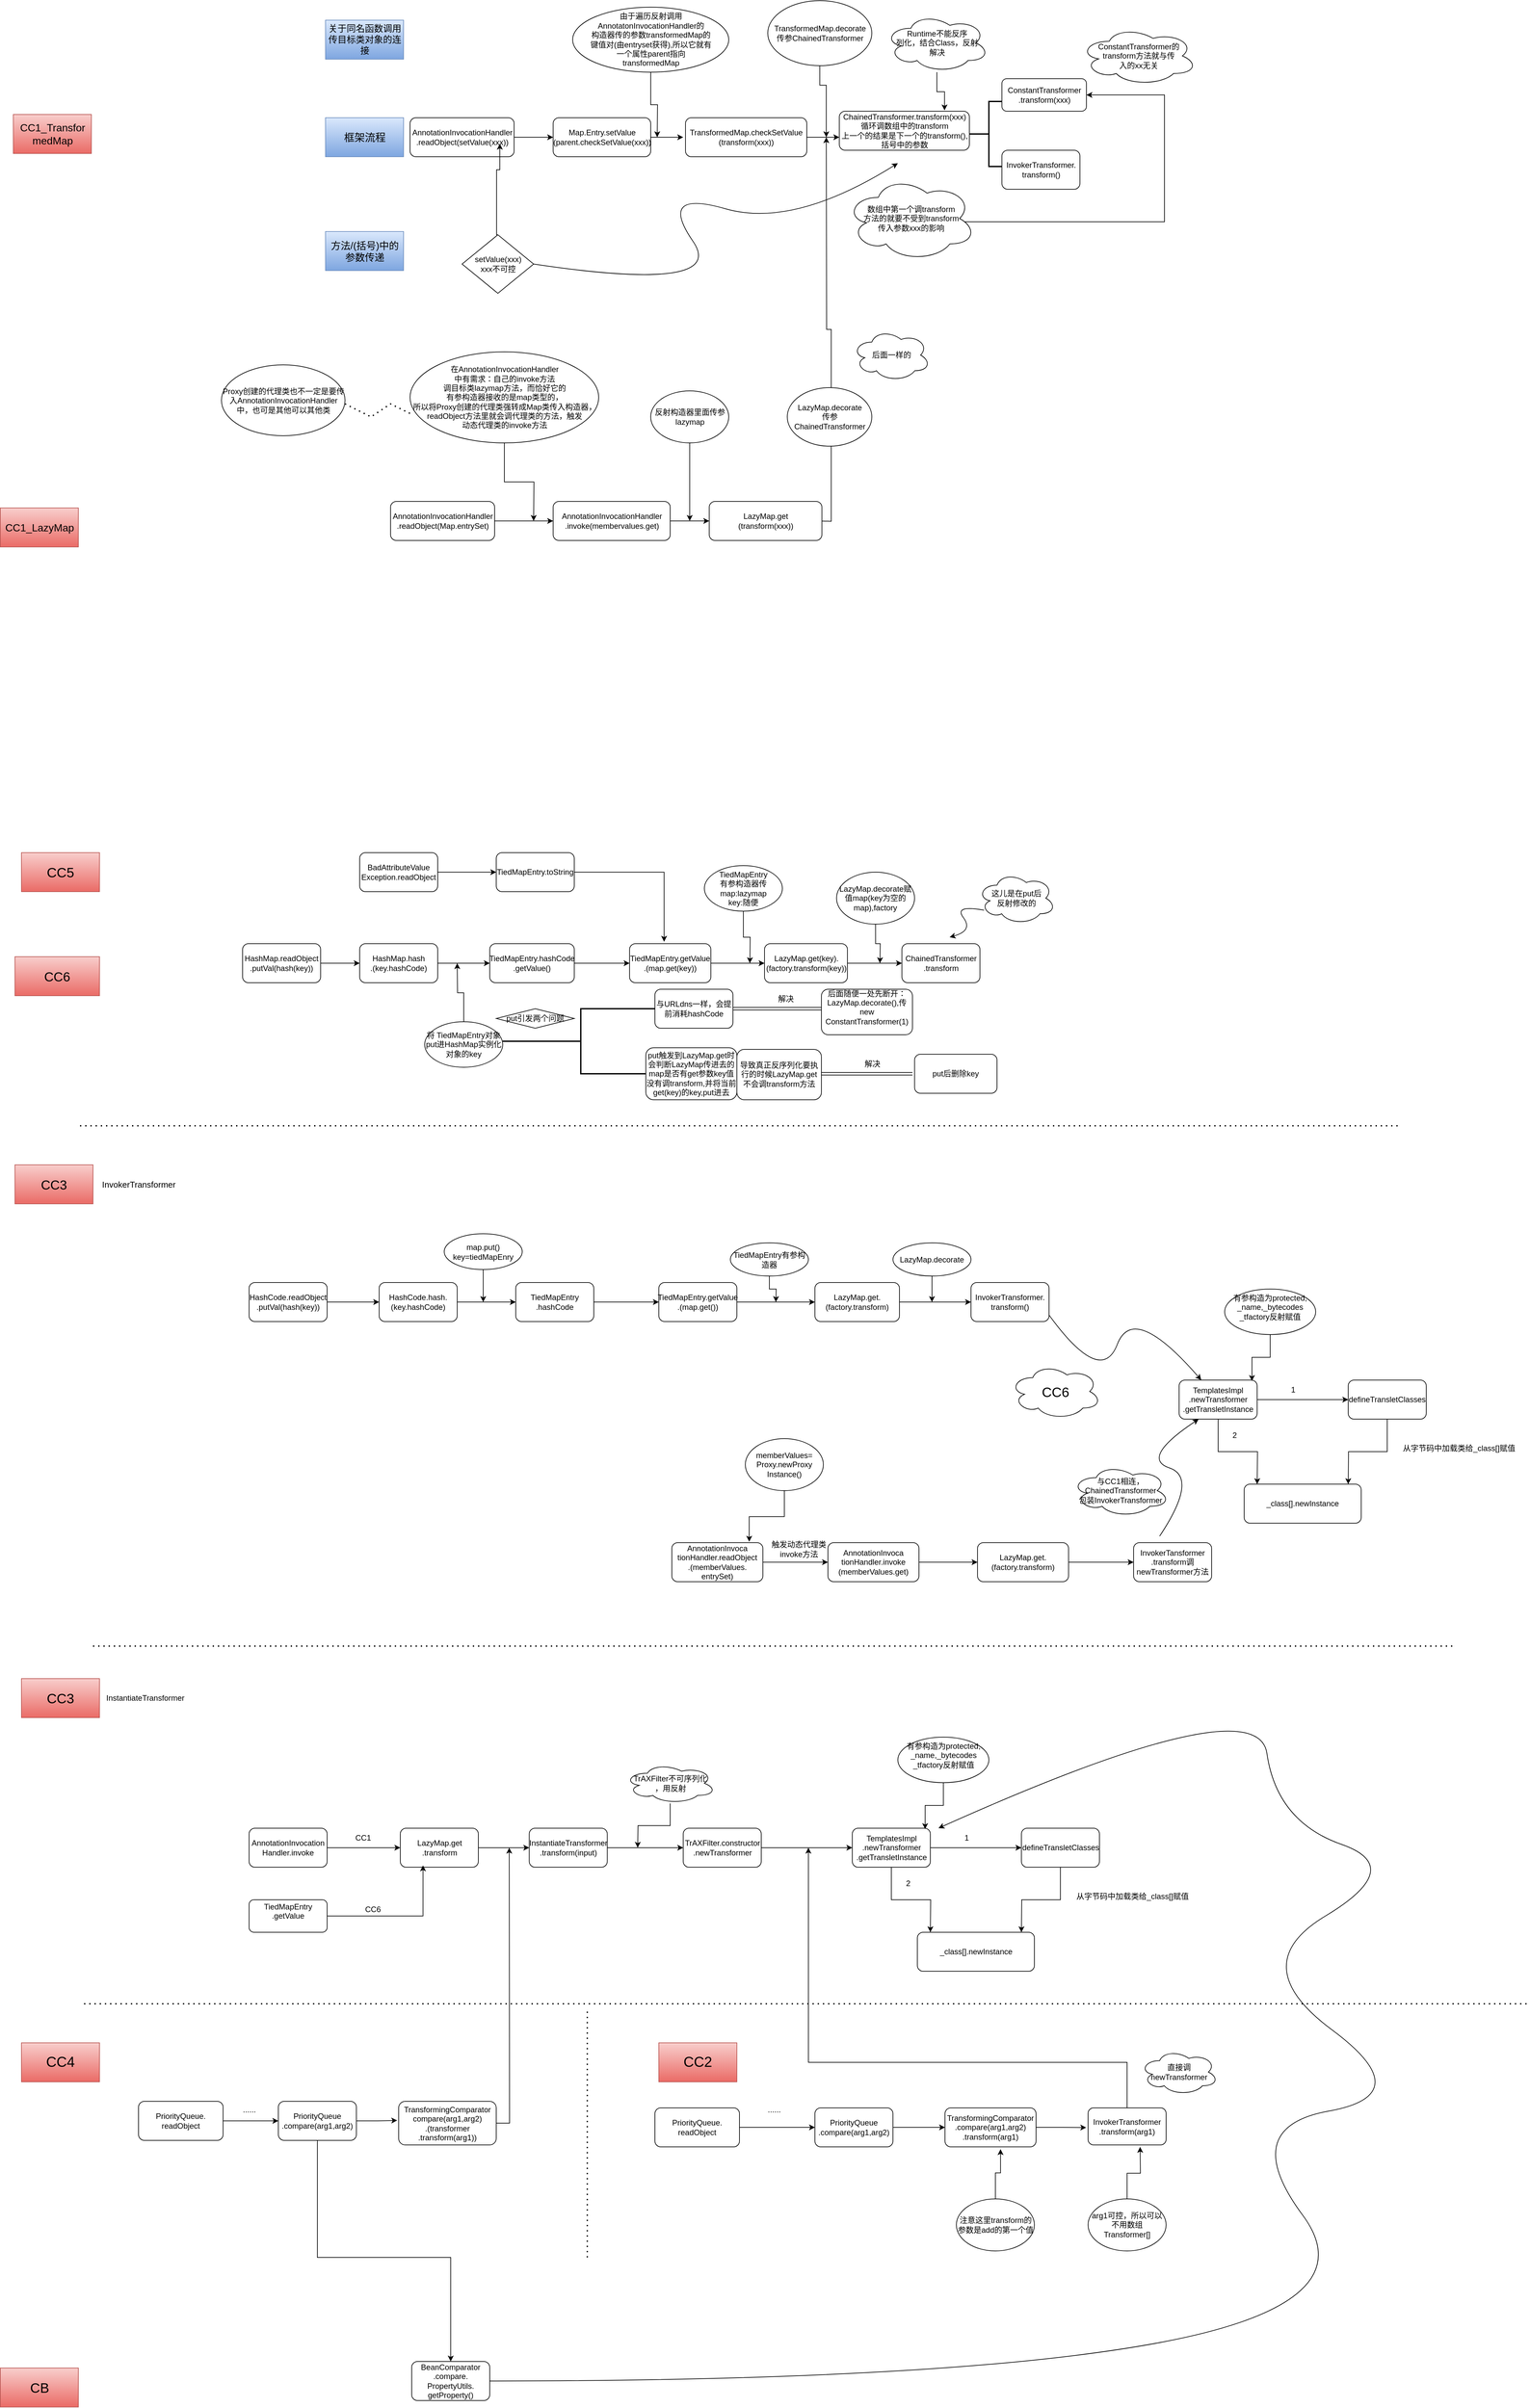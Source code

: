 <mxfile version="27.0.6">
  <diagram name="第 1 页" id="ZlxaygMrwC_V4yadAAbP">
    <mxGraphModel dx="3379" dy="2963" grid="1" gridSize="10" guides="1" tooltips="1" connect="1" arrows="1" fold="1" page="1" pageScale="1" pageWidth="827" pageHeight="1169" math="0" shadow="0">
      <root>
        <mxCell id="0" />
        <mxCell id="1" parent="0" />
        <mxCell id="uxkE2W5Ma2Xc4yEUWn1J-6" value="" style="edgeStyle=orthogonalEdgeStyle;rounded=0;orthogonalLoop=1;jettySize=auto;html=1;entryX=0;entryY=0.5;entryDx=0;entryDy=0;" parent="1" source="uxkE2W5Ma2Xc4yEUWn1J-1" target="uxkE2W5Ma2Xc4yEUWn1J-8" edge="1">
          <mxGeometry relative="1" as="geometry">
            <mxPoint x="227.5" y="-425" as="targetPoint" />
          </mxGeometry>
        </mxCell>
        <mxCell id="uxkE2W5Ma2Xc4yEUWn1J-1" value="AnnotationInvocationHandler&lt;div&gt;.readObject(setValue(xxx))&lt;/div&gt;" style="rounded=1;whiteSpace=wrap;html=1;" parent="1" vertex="1">
          <mxGeometry x="-22.5" y="-230" width="160" height="60" as="geometry" />
        </mxCell>
        <mxCell id="uxkE2W5Ma2Xc4yEUWn1J-9" style="edgeStyle=orthogonalEdgeStyle;rounded=0;orthogonalLoop=1;jettySize=auto;html=1;exitX=1;exitY=0.5;exitDx=0;exitDy=0;" parent="1" source="uxkE2W5Ma2Xc4yEUWn1J-8" edge="1">
          <mxGeometry relative="1" as="geometry">
            <mxPoint x="397.5" y="-200" as="targetPoint" />
          </mxGeometry>
        </mxCell>
        <mxCell id="uxkE2W5Ma2Xc4yEUWn1J-8" value="Map.Entry.setValue&lt;div&gt;(parent.checkSetValue(xxx))&lt;/div&gt;" style="rounded=1;whiteSpace=wrap;html=1;" parent="1" vertex="1">
          <mxGeometry x="197.5" y="-230" width="150" height="60" as="geometry" />
        </mxCell>
        <mxCell id="uxkE2W5Ma2Xc4yEUWn1J-15" style="edgeStyle=orthogonalEdgeStyle;rounded=0;orthogonalLoop=1;jettySize=auto;html=1;" parent="1" source="uxkE2W5Ma2Xc4yEUWn1J-10" edge="1">
          <mxGeometry relative="1" as="geometry">
            <mxPoint x="637.5" y="-200" as="targetPoint" />
          </mxGeometry>
        </mxCell>
        <mxCell id="uxkE2W5Ma2Xc4yEUWn1J-10" value="TransformedMap.checkSetValue&lt;div&gt;(transform(xxx))&lt;/div&gt;" style="rounded=1;whiteSpace=wrap;html=1;" parent="1" vertex="1">
          <mxGeometry x="401" y="-230" width="186.5" height="60" as="geometry" />
        </mxCell>
        <mxCell id="uxkE2W5Ma2Xc4yEUWn1J-12" style="edgeStyle=orthogonalEdgeStyle;rounded=0;orthogonalLoop=1;jettySize=auto;html=1;" parent="1" source="uxkE2W5Ma2Xc4yEUWn1J-11" edge="1">
          <mxGeometry relative="1" as="geometry">
            <mxPoint x="357.5" y="-200" as="targetPoint" />
          </mxGeometry>
        </mxCell>
        <mxCell id="uxkE2W5Ma2Xc4yEUWn1J-11" value="由于遍历反射调用AnnotatonInvocationHandler的&lt;div&gt;构造器传的参数transformedMap的&lt;/div&gt;&lt;div&gt;键值对&lt;span style=&quot;background-color: transparent; color: light-dark(rgb(0, 0, 0), rgb(255, 255, 255));&quot;&gt;(由entryset获得),所以它就有&lt;/span&gt;&lt;/div&gt;&lt;div&gt;&lt;span style=&quot;background-color: transparent; color: light-dark(rgb(0, 0, 0), rgb(255, 255, 255));&quot;&gt;一个&lt;/span&gt;&lt;span style=&quot;background-color: transparent; color: light-dark(rgb(0, 0, 0), rgb(255, 255, 255));&quot;&gt;属性parent指向&lt;/span&gt;&lt;div&gt;transformedMap&lt;/div&gt;&lt;/div&gt;" style="ellipse;whiteSpace=wrap;html=1;" parent="1" vertex="1">
          <mxGeometry x="227.5" y="-400" width="240" height="100" as="geometry" />
        </mxCell>
        <mxCell id="uxkE2W5Ma2Xc4yEUWn1J-16" value="&lt;span style=&quot;background-color: transparent; color: light-dark(rgb(0, 0, 0), rgb(255, 255, 255));&quot;&gt;ChainedTransformer.transform(xxx)&lt;/span&gt;&lt;div&gt;循环调数组中的transform&lt;/div&gt;&lt;div&gt;上一个的结果是下一个的transform(),括号中的参数&lt;/div&gt;" style="rounded=1;whiteSpace=wrap;html=1;" parent="1" vertex="1">
          <mxGeometry x="637.5" y="-240" width="200" height="60" as="geometry" />
        </mxCell>
        <mxCell id="uxkE2W5Ma2Xc4yEUWn1J-18" style="edgeStyle=orthogonalEdgeStyle;rounded=0;orthogonalLoop=1;jettySize=auto;html=1;" parent="1" edge="1">
          <mxGeometry relative="1" as="geometry">
            <mxPoint x="617.5" y="-200" as="targetPoint" />
            <mxPoint x="607.5" y="-330" as="sourcePoint" />
            <Array as="points">
              <mxPoint x="607.5" y="-280" />
              <mxPoint x="617.5" y="-280" />
              <mxPoint x="617.5" y="-210" />
            </Array>
          </mxGeometry>
        </mxCell>
        <mxCell id="uxkE2W5Ma2Xc4yEUWn1J-17" value="TransformedMap.&lt;span style=&quot;background-color: transparent; color: light-dark(rgb(0, 0, 0), rgb(255, 255, 255));&quot;&gt;decorate&lt;/span&gt;&lt;div&gt;传参ChainedTransformer&lt;/div&gt;" style="ellipse;whiteSpace=wrap;html=1;" parent="1" vertex="1">
          <mxGeometry x="527.5" y="-410" width="160" height="100" as="geometry" />
        </mxCell>
        <mxCell id="uxkE2W5Ma2Xc4yEUWn1J-19" value="setValue(xxx)&lt;div&gt;xxx不可控&lt;/div&gt;" style="rhombus;whiteSpace=wrap;html=1;" parent="1" vertex="1">
          <mxGeometry x="57.5" y="-50" width="110" height="90" as="geometry" />
        </mxCell>
        <mxCell id="uxkE2W5Ma2Xc4yEUWn1J-20" style="edgeStyle=orthogonalEdgeStyle;rounded=0;orthogonalLoop=1;jettySize=auto;html=1;exitX=0.5;exitY=0;exitDx=0;exitDy=0;" parent="1" source="uxkE2W5Ma2Xc4yEUWn1J-19" edge="1">
          <mxGeometry relative="1" as="geometry">
            <mxPoint x="110.5" y="-80" as="sourcePoint" />
            <mxPoint x="115.5" y="-190" as="targetPoint" />
            <Array as="points">
              <mxPoint x="110.5" y="-50" />
              <mxPoint x="110.5" y="-150" />
              <mxPoint x="115.5" y="-150" />
            </Array>
          </mxGeometry>
        </mxCell>
        <mxCell id="uxkE2W5Ma2Xc4yEUWn1J-26" value="" style="strokeWidth=2;html=1;shape=mxgraph.flowchart.annotation_2;align=left;labelPosition=right;pointerEvents=1;" parent="1" vertex="1">
          <mxGeometry x="837.5" y="-255" width="60" height="100" as="geometry" />
        </mxCell>
        <mxCell id="uxkE2W5Ma2Xc4yEUWn1J-27" value="ConstantTransformer&lt;div&gt;.transform(xxx)&lt;/div&gt;" style="rounded=1;whiteSpace=wrap;html=1;" parent="1" vertex="1">
          <mxGeometry x="887.5" y="-290" width="130" height="50" as="geometry" />
        </mxCell>
        <mxCell id="uxkE2W5Ma2Xc4yEUWn1J-31" value="" style="curved=1;endArrow=classic;html=1;rounded=0;exitX=1;exitY=0.5;exitDx=0;exitDy=0;" parent="1" source="uxkE2W5Ma2Xc4yEUWn1J-19" edge="1">
          <mxGeometry width="50" height="50" relative="1" as="geometry">
            <mxPoint x="527.5" as="sourcePoint" />
            <mxPoint x="727.5" y="-160" as="targetPoint" />
            <Array as="points">
              <mxPoint x="467.5" y="40" />
              <mxPoint x="357.5" y="-120" />
              <mxPoint x="567.5" y="-60" />
            </Array>
          </mxGeometry>
        </mxCell>
        <mxCell id="uxkE2W5Ma2Xc4yEUWn1J-36" style="edgeStyle=orthogonalEdgeStyle;rounded=0;orthogonalLoop=1;jettySize=auto;html=1;entryX=1;entryY=0.5;entryDx=0;entryDy=0;exitX=0.875;exitY=0.5;exitDx=0;exitDy=0;exitPerimeter=0;" parent="1" source="uxkE2W5Ma2Xc4yEUWn1J-32" target="uxkE2W5Ma2Xc4yEUWn1J-27" edge="1">
          <mxGeometry relative="1" as="geometry">
            <Array as="points">
              <mxPoint x="822.5" y="-70" />
              <mxPoint x="1137.5" y="-70" />
              <mxPoint x="1137.5" y="-265" />
            </Array>
          </mxGeometry>
        </mxCell>
        <mxCell id="uxkE2W5Ma2Xc4yEUWn1J-32" value="数组中第一个调transform&lt;div&gt;方法的&lt;span style=&quot;background-color: transparent; color: light-dark(rgb(0, 0, 0), rgb(255, 255, 255));&quot;&gt;就要不受到transform&lt;/span&gt;&lt;div&gt;传入参数xxx的影响&lt;/div&gt;&lt;/div&gt;" style="ellipse;shape=cloud;whiteSpace=wrap;html=1;" parent="1" vertex="1">
          <mxGeometry x="647.5" y="-140" width="200" height="130" as="geometry" />
        </mxCell>
        <mxCell id="uxkE2W5Ma2Xc4yEUWn1J-33" value="框架流程" style="rounded=0;whiteSpace=wrap;html=1;fillColor=#dae8fc;strokeColor=#6c8ebf;gradientColor=#7ea6e0;fontSize=16;" parent="1" vertex="1">
          <mxGeometry x="-152.5" y="-230" width="120" height="60" as="geometry" />
        </mxCell>
        <mxCell id="uxkE2W5Ma2Xc4yEUWn1J-34" value="&lt;font style=&quot;font-size: 14px;&quot;&gt;关于同名函数调用传目标类对象的连接&lt;/font&gt;" style="rounded=0;whiteSpace=wrap;html=1;fillColor=#dae8fc;gradientColor=#7ea6e0;strokeColor=#6c8ebf;" parent="1" vertex="1">
          <mxGeometry x="-152.5" y="-380" width="120" height="60" as="geometry" />
        </mxCell>
        <mxCell id="uxkE2W5Ma2Xc4yEUWn1J-35" value="&lt;font style=&quot;font-size: 15px;&quot;&gt;方法/(括号)中的参数传递&lt;/font&gt;" style="rounded=0;whiteSpace=wrap;html=1;fillColor=#dae8fc;gradientColor=#7ea6e0;strokeColor=#6c8ebf;" parent="1" vertex="1">
          <mxGeometry x="-152.5" y="-55" width="120" height="60" as="geometry" />
        </mxCell>
        <mxCell id="uxkE2W5Ma2Xc4yEUWn1J-37" value="ConstantTransformer的&lt;div&gt;transform方法就与传&lt;/div&gt;&lt;div&gt;入的xx无关&lt;/div&gt;" style="ellipse;shape=cloud;whiteSpace=wrap;html=1;" parent="1" vertex="1">
          <mxGeometry x="1007.5" y="-370" width="180" height="90" as="geometry" />
        </mxCell>
        <mxCell id="uxkE2W5Ma2Xc4yEUWn1J-42" value="InvokerTransformer.&lt;div&gt;transform()&lt;/div&gt;" style="rounded=1;whiteSpace=wrap;html=1;" parent="1" vertex="1">
          <mxGeometry x="887.5" y="-180" width="120" height="60" as="geometry" />
        </mxCell>
        <mxCell id="uxkE2W5Ma2Xc4yEUWn1J-50" style="edgeStyle=orthogonalEdgeStyle;rounded=0;orthogonalLoop=1;jettySize=auto;html=1;" parent="1" edge="1">
          <mxGeometry relative="1" as="geometry">
            <mxPoint x="617.5" y="-200" as="targetPoint" />
            <mxPoint x="604.12" y="389.997" as="sourcePoint" />
          </mxGeometry>
        </mxCell>
        <mxCell id="uxkE2W5Ma2Xc4yEUWn1J-49" value="LazyMap.get&lt;div&gt;(transform(xxx))&lt;/div&gt;" style="rounded=1;whiteSpace=wrap;html=1;" parent="1" vertex="1">
          <mxGeometry x="437.5" y="360" width="173.25" height="60" as="geometry" />
        </mxCell>
        <mxCell id="uxkE2W5Ma2Xc4yEUWn1J-52" value="后面一样的" style="ellipse;shape=cloud;whiteSpace=wrap;html=1;" parent="1" vertex="1">
          <mxGeometry x="657.5" y="95" width="120" height="80" as="geometry" />
        </mxCell>
        <mxCell id="uxkE2W5Ma2Xc4yEUWn1J-53" value="AnnotationInvocationHandler&lt;div&gt;.invoke(membervalues.get)&lt;/div&gt;" style="rounded=1;whiteSpace=wrap;html=1;" parent="1" vertex="1">
          <mxGeometry x="197.5" y="360" width="180" height="60" as="geometry" />
        </mxCell>
        <mxCell id="uxkE2W5Ma2Xc4yEUWn1J-54" style="edgeStyle=orthogonalEdgeStyle;rounded=0;orthogonalLoop=1;jettySize=auto;html=1;exitX=1;exitY=0.5;exitDx=0;exitDy=0;entryX=0;entryY=0.5;entryDx=0;entryDy=0;" parent="1" source="uxkE2W5Ma2Xc4yEUWn1J-53" target="uxkE2W5Ma2Xc4yEUWn1J-49" edge="1">
          <mxGeometry relative="1" as="geometry" />
        </mxCell>
        <mxCell id="uxkE2W5Ma2Xc4yEUWn1J-56" style="edgeStyle=orthogonalEdgeStyle;rounded=0;orthogonalLoop=1;jettySize=auto;html=1;" parent="1" source="uxkE2W5Ma2Xc4yEUWn1J-55" edge="1">
          <mxGeometry relative="1" as="geometry">
            <mxPoint x="407.5" y="390" as="targetPoint" />
          </mxGeometry>
        </mxCell>
        <mxCell id="uxkE2W5Ma2Xc4yEUWn1J-55" value="反射构造器里面传参lazymap" style="ellipse;whiteSpace=wrap;html=1;" parent="1" vertex="1">
          <mxGeometry x="347.5" y="190" width="120" height="80" as="geometry" />
        </mxCell>
        <mxCell id="uxkE2W5Ma2Xc4yEUWn1J-58" style="edgeStyle=orthogonalEdgeStyle;rounded=0;orthogonalLoop=1;jettySize=auto;html=1;entryX=0;entryY=0.5;entryDx=0;entryDy=0;" parent="1" source="uxkE2W5Ma2Xc4yEUWn1J-57" target="uxkE2W5Ma2Xc4yEUWn1J-53" edge="1">
          <mxGeometry relative="1" as="geometry" />
        </mxCell>
        <mxCell id="uxkE2W5Ma2Xc4yEUWn1J-57" value="AnnotationInvocationHandler&lt;div&gt;.readObject(Map.entrySet)&lt;/div&gt;" style="rounded=1;whiteSpace=wrap;html=1;" parent="1" vertex="1">
          <mxGeometry x="-52.5" y="360" width="160" height="60" as="geometry" />
        </mxCell>
        <mxCell id="uxkE2W5Ma2Xc4yEUWn1J-60" style="edgeStyle=orthogonalEdgeStyle;rounded=0;orthogonalLoop=1;jettySize=auto;html=1;" parent="1" source="uxkE2W5Ma2Xc4yEUWn1J-59" edge="1">
          <mxGeometry relative="1" as="geometry">
            <mxPoint x="167.5" y="390.0" as="targetPoint" />
          </mxGeometry>
        </mxCell>
        <mxCell id="uxkE2W5Ma2Xc4yEUWn1J-59" value="在AnnotationInvocationHandler&lt;div&gt;中有需求：&lt;span style=&quot;background-color: transparent; color: light-dark(rgb(0, 0, 0), rgb(255, 255, 255));&quot;&gt;自己的invoke方法&lt;/span&gt;&lt;/div&gt;&lt;div&gt;调目标类lazymap方法，&lt;span style=&quot;background-color: transparent; color: light-dark(rgb(0, 0, 0), rgb(255, 255, 255));&quot;&gt;而恰好它的&lt;/span&gt;&lt;/div&gt;&lt;div&gt;&lt;span style=&quot;background-color: transparent; color: light-dark(rgb(0, 0, 0), rgb(255, 255, 255));&quot;&gt;有参构造器接收的是map类型的，&lt;/span&gt;&lt;/div&gt;&lt;div&gt;所以将Proxy创建的代理类强转成Map类传入构造器，readObject方法里就会调代理类的方法，触发&lt;/div&gt;&lt;div&gt;动态代理类的invoke方法&lt;/div&gt;" style="ellipse;whiteSpace=wrap;html=1;" parent="1" vertex="1">
          <mxGeometry x="-22.5" y="130" width="290" height="140" as="geometry" />
        </mxCell>
        <mxCell id="uxkE2W5Ma2Xc4yEUWn1J-63" value="" style="endArrow=none;dashed=1;html=1;dashPattern=1 3;strokeWidth=2;rounded=0;entryX=0.018;entryY=0.695;entryDx=0;entryDy=0;entryPerimeter=0;" parent="1" target="uxkE2W5Ma2Xc4yEUWn1J-59" edge="1">
          <mxGeometry width="50" height="50" relative="1" as="geometry">
            <mxPoint x="-122.5" y="210" as="sourcePoint" />
            <mxPoint x="-112.5" y="220" as="targetPoint" />
            <Array as="points">
              <mxPoint x="-122.5" y="210" />
              <mxPoint x="-82.5" y="230" />
              <mxPoint x="-52.5" y="210" />
            </Array>
          </mxGeometry>
        </mxCell>
        <mxCell id="uxkE2W5Ma2Xc4yEUWn1J-66" value="LazyMap.decorate&lt;div&gt;传参ChainedTransformer&lt;/div&gt;" style="ellipse;whiteSpace=wrap;html=1;" parent="1" vertex="1">
          <mxGeometry x="557.5" y="185" width="130" height="90" as="geometry" />
        </mxCell>
        <mxCell id="uxkE2W5Ma2Xc4yEUWn1J-69" value="Proxy创建的代理类也不一定是要传入AnnotationInvocationHandler中，也可是其他可以其他类" style="ellipse;whiteSpace=wrap;html=1;" parent="1" vertex="1">
          <mxGeometry x="-312.5" y="150" width="190" height="109" as="geometry" />
        </mxCell>
        <mxCell id="uxkE2W5Ma2Xc4yEUWn1J-70" value="Runtime不能反序&lt;div&gt;列化，结合Class，反射&lt;/div&gt;&lt;div&gt;解决&lt;/div&gt;" style="ellipse;shape=cloud;whiteSpace=wrap;html=1;" parent="1" vertex="1">
          <mxGeometry x="707.5" y="-390" width="160" height="90" as="geometry" />
        </mxCell>
        <mxCell id="uxkE2W5Ma2Xc4yEUWn1J-71" style="edgeStyle=orthogonalEdgeStyle;rounded=0;orthogonalLoop=1;jettySize=auto;html=1;entryX=0.809;entryY=-0.022;entryDx=0;entryDy=0;entryPerimeter=0;" parent="1" source="uxkE2W5Ma2Xc4yEUWn1J-70" target="uxkE2W5Ma2Xc4yEUWn1J-16" edge="1">
          <mxGeometry relative="1" as="geometry" />
        </mxCell>
        <mxCell id="uxkE2W5Ma2Xc4yEUWn1J-79" style="edgeStyle=orthogonalEdgeStyle;rounded=0;orthogonalLoop=1;jettySize=auto;html=1;" parent="1" source="uxkE2W5Ma2Xc4yEUWn1J-72" target="uxkE2W5Ma2Xc4yEUWn1J-80" edge="1">
          <mxGeometry relative="1" as="geometry">
            <mxPoint x="-100" y="1070" as="targetPoint" />
          </mxGeometry>
        </mxCell>
        <mxCell id="uxkE2W5Ma2Xc4yEUWn1J-72" value="HashMap.readObject&lt;div&gt;.putVal(hash(key))&lt;/div&gt;" style="rounded=1;whiteSpace=wrap;html=1;" parent="1" vertex="1">
          <mxGeometry x="-280" y="1040" width="120" height="60" as="geometry" />
        </mxCell>
        <mxCell id="uxkE2W5Ma2Xc4yEUWn1J-76" value="&lt;font style=&quot;font-size: 16px;&quot;&gt;CC1_Transfor&lt;/font&gt;&lt;div&gt;&lt;font style=&quot;font-size: 16px;&quot;&gt;medMap&lt;/font&gt;&lt;/div&gt;" style="rounded=0;whiteSpace=wrap;html=1;fillColor=#f8cecc;strokeColor=#b85450;gradientColor=#ea6b66;" parent="1" vertex="1">
          <mxGeometry x="-632.5" y="-235" width="120" height="60" as="geometry" />
        </mxCell>
        <mxCell id="uxkE2W5Ma2Xc4yEUWn1J-77" value="&lt;font style=&quot;font-size: 16px;&quot;&gt;CC1_LazyMap&lt;/font&gt;" style="rounded=0;whiteSpace=wrap;html=1;fillColor=#f8cecc;gradientColor=#ea6b66;strokeColor=#b85450;" parent="1" vertex="1">
          <mxGeometry x="-652.5" y="370" width="120" height="60" as="geometry" />
        </mxCell>
        <mxCell id="uxkE2W5Ma2Xc4yEUWn1J-78" value="&lt;font style=&quot;font-size: 20px;&quot;&gt;CC6&lt;/font&gt;" style="rounded=0;whiteSpace=wrap;html=1;fillColor=#f8cecc;gradientColor=#ea6b66;strokeColor=#b85450;" parent="1" vertex="1">
          <mxGeometry x="-630" y="1060" width="130" height="60" as="geometry" />
        </mxCell>
        <mxCell id="uxkE2W5Ma2Xc4yEUWn1J-82" value="" style="edgeStyle=orthogonalEdgeStyle;rounded=0;orthogonalLoop=1;jettySize=auto;html=1;" parent="1" source="uxkE2W5Ma2Xc4yEUWn1J-80" target="uxkE2W5Ma2Xc4yEUWn1J-81" edge="1">
          <mxGeometry relative="1" as="geometry" />
        </mxCell>
        <mxCell id="uxkE2W5Ma2Xc4yEUWn1J-80" value="HashMap.hash&lt;div&gt;.(key.hashCode)&lt;/div&gt;" style="rounded=1;whiteSpace=wrap;html=1;" parent="1" vertex="1">
          <mxGeometry x="-100" y="1040" width="120" height="60" as="geometry" />
        </mxCell>
        <mxCell id="uxkE2W5Ma2Xc4yEUWn1J-84" value="" style="edgeStyle=orthogonalEdgeStyle;rounded=0;orthogonalLoop=1;jettySize=auto;html=1;" parent="1" source="uxkE2W5Ma2Xc4yEUWn1J-81" target="uxkE2W5Ma2Xc4yEUWn1J-83" edge="1">
          <mxGeometry relative="1" as="geometry" />
        </mxCell>
        <mxCell id="uxkE2W5Ma2Xc4yEUWn1J-81" value="TiedMapEntry.hashCode&lt;div&gt;.getValue()&lt;/div&gt;" style="whiteSpace=wrap;html=1;rounded=1;" parent="1" vertex="1">
          <mxGeometry x="100" y="1040" width="130" height="60" as="geometry" />
        </mxCell>
        <mxCell id="uxkE2W5Ma2Xc4yEUWn1J-110" value="" style="edgeStyle=orthogonalEdgeStyle;rounded=0;orthogonalLoop=1;jettySize=auto;html=1;" parent="1" source="uxkE2W5Ma2Xc4yEUWn1J-83" target="uxkE2W5Ma2Xc4yEUWn1J-109" edge="1">
          <mxGeometry relative="1" as="geometry" />
        </mxCell>
        <mxCell id="uxkE2W5Ma2Xc4yEUWn1J-83" value="TiedMapEntry.getValue&lt;div&gt;.(map.get(key))&lt;/div&gt;" style="whiteSpace=wrap;html=1;rounded=1;" parent="1" vertex="1">
          <mxGeometry x="315" y="1040" width="125" height="60" as="geometry" />
        </mxCell>
        <mxCell id="uxkE2W5Ma2Xc4yEUWn1J-112" style="edgeStyle=orthogonalEdgeStyle;rounded=0;orthogonalLoop=1;jettySize=auto;html=1;" parent="1" source="uxkE2W5Ma2Xc4yEUWn1J-89" edge="1">
          <mxGeometry relative="1" as="geometry">
            <mxPoint x="500" y="1070" as="targetPoint" />
          </mxGeometry>
        </mxCell>
        <mxCell id="uxkE2W5Ma2Xc4yEUWn1J-89" value="TiedMapEntry&lt;div&gt;有参构造器传map:lazymap&lt;div&gt;key:随便&lt;/div&gt;&lt;/div&gt;" style="ellipse;whiteSpace=wrap;html=1;" parent="1" vertex="1">
          <mxGeometry x="430" y="920" width="120" height="70" as="geometry" />
        </mxCell>
        <mxCell id="uxkE2W5Ma2Xc4yEUWn1J-93" style="edgeStyle=orthogonalEdgeStyle;rounded=0;orthogonalLoop=1;jettySize=auto;html=1;" parent="1" source="uxkE2W5Ma2Xc4yEUWn1J-92" edge="1">
          <mxGeometry relative="1" as="geometry">
            <mxPoint x="50" y="1070" as="targetPoint" />
          </mxGeometry>
        </mxCell>
        <mxCell id="uxkE2W5Ma2Xc4yEUWn1J-92" value="将 TiedMapEntry对象&lt;div&gt;put进HashMap实例化对象的key&lt;/div&gt;" style="ellipse;whiteSpace=wrap;html=1;" parent="1" vertex="1">
          <mxGeometry y="1160" width="120" height="70" as="geometry" />
        </mxCell>
        <mxCell id="uxkE2W5Ma2Xc4yEUWn1J-94" value="" style="strokeWidth=2;html=1;shape=mxgraph.flowchart.annotation_2;align=left;labelPosition=right;pointerEvents=1;" parent="1" vertex="1">
          <mxGeometry x="120" y="1140" width="240" height="100" as="geometry" />
        </mxCell>
        <mxCell id="uxkE2W5Ma2Xc4yEUWn1J-96" value="put引发两个问题" style="rhombus;whiteSpace=wrap;html=1;" parent="1" vertex="1">
          <mxGeometry x="110" y="1140" width="120" height="30" as="geometry" />
        </mxCell>
        <mxCell id="uxkE2W5Ma2Xc4yEUWn1J-97" value="与URLdns一样，会提前消耗hashCode" style="rounded=1;whiteSpace=wrap;html=1;" parent="1" vertex="1">
          <mxGeometry x="354" y="1110" width="120" height="60" as="geometry" />
        </mxCell>
        <mxCell id="uxkE2W5Ma2Xc4yEUWn1J-98" value="" style="shape=link;html=1;rounded=0;" parent="1" edge="1">
          <mxGeometry width="100" relative="1" as="geometry">
            <mxPoint x="474" y="1140" as="sourcePoint" />
            <mxPoint x="620" y="1140" as="targetPoint" />
          </mxGeometry>
        </mxCell>
        <mxCell id="uxkE2W5Ma2Xc4yEUWn1J-99" value="解决" style="text;html=1;align=center;verticalAlign=middle;resizable=0;points=[];autosize=1;strokeColor=none;fillColor=none;" parent="1" vertex="1">
          <mxGeometry x="530" y="1110" width="50" height="30" as="geometry" />
        </mxCell>
        <mxCell id="uxkE2W5Ma2Xc4yEUWn1J-100" value="后面随便一处先&lt;span style=&quot;background-color: transparent; color: light-dark(rgb(0, 0, 0), rgb(255, 255, 255));&quot;&gt;断开：LazyMap.decorate(),传&lt;/span&gt;&lt;span style=&quot;background-color: transparent; color: light-dark(rgb(0, 0, 0), rgb(255, 255, 255));&quot;&gt;new ConstantTransformer(1)&lt;/span&gt;&lt;div&gt;&lt;div&gt;&lt;div&gt;&lt;br&gt;&lt;/div&gt;&lt;/div&gt;&lt;/div&gt;" style="rounded=1;whiteSpace=wrap;html=1;" parent="1" vertex="1">
          <mxGeometry x="610" y="1110" width="140" height="70" as="geometry" />
        </mxCell>
        <mxCell id="uxkE2W5Ma2Xc4yEUWn1J-103" value="put触发到LazyMap.get时&lt;div&gt;会判断LazyMap传进去的map是否有get参数key值没有调transform,并将当前get(key)的key,put进去&lt;/div&gt;" style="rounded=1;whiteSpace=wrap;html=1;" parent="1" vertex="1">
          <mxGeometry x="340" y="1200" width="140" height="80" as="geometry" />
        </mxCell>
        <mxCell id="uxkE2W5Ma2Xc4yEUWn1J-104" value="导致真正反序列化要执行的时候LazyMap.get 不会调transform方法" style="rounded=1;whiteSpace=wrap;html=1;" parent="1" vertex="1">
          <mxGeometry x="480" y="1202.5" width="130" height="77.5" as="geometry" />
        </mxCell>
        <mxCell id="uxkE2W5Ma2Xc4yEUWn1J-106" value="" style="shape=link;html=1;rounded=0;" parent="1" edge="1">
          <mxGeometry width="100" relative="1" as="geometry">
            <mxPoint x="610" y="1240" as="sourcePoint" />
            <mxPoint x="750" y="1240" as="targetPoint" />
          </mxGeometry>
        </mxCell>
        <mxCell id="uxkE2W5Ma2Xc4yEUWn1J-107" value="解决" style="text;html=1;align=center;verticalAlign=middle;resizable=0;points=[];autosize=1;strokeColor=none;fillColor=none;" parent="1" vertex="1">
          <mxGeometry x="663.25" y="1210" width="50" height="30" as="geometry" />
        </mxCell>
        <mxCell id="uxkE2W5Ma2Xc4yEUWn1J-108" value="put后删除key" style="rounded=1;whiteSpace=wrap;html=1;" parent="1" vertex="1">
          <mxGeometry x="753.25" y="1210" width="126.75" height="60" as="geometry" />
        </mxCell>
        <mxCell id="uxkE2W5Ma2Xc4yEUWn1J-114" value="" style="edgeStyle=orthogonalEdgeStyle;rounded=0;orthogonalLoop=1;jettySize=auto;html=1;" parent="1" source="uxkE2W5Ma2Xc4yEUWn1J-109" target="uxkE2W5Ma2Xc4yEUWn1J-113" edge="1">
          <mxGeometry relative="1" as="geometry" />
        </mxCell>
        <mxCell id="uxkE2W5Ma2Xc4yEUWn1J-109" value="LazyMap.get(key).(factory.transform(key))" style="whiteSpace=wrap;html=1;rounded=1;" parent="1" vertex="1">
          <mxGeometry x="522.5" y="1040" width="127.5" height="60" as="geometry" />
        </mxCell>
        <mxCell id="uxkE2W5Ma2Xc4yEUWn1J-113" value="ChainedTransformer&lt;div&gt;.transform&lt;/div&gt;" style="whiteSpace=wrap;html=1;rounded=1;" parent="1" vertex="1">
          <mxGeometry x="733.75" y="1040" width="120" height="60" as="geometry" />
        </mxCell>
        <mxCell id="uxkE2W5Ma2Xc4yEUWn1J-116" style="edgeStyle=orthogonalEdgeStyle;rounded=0;orthogonalLoop=1;jettySize=auto;html=1;" parent="1" source="uxkE2W5Ma2Xc4yEUWn1J-115" edge="1">
          <mxGeometry relative="1" as="geometry">
            <mxPoint x="700" y="1070" as="targetPoint" />
          </mxGeometry>
        </mxCell>
        <mxCell id="uxkE2W5Ma2Xc4yEUWn1J-115" value="LazyMap.decorate赋值map(key为空的map),factory" style="ellipse;whiteSpace=wrap;html=1;" parent="1" vertex="1">
          <mxGeometry x="633.25" y="930" width="120" height="80" as="geometry" />
        </mxCell>
        <mxCell id="uxkE2W5Ma2Xc4yEUWn1J-117" value="这儿是在put后&lt;div&gt;反射修改的&lt;/div&gt;" style="ellipse;shape=cloud;whiteSpace=wrap;html=1;" parent="1" vertex="1">
          <mxGeometry x="850" y="930" width="120" height="80" as="geometry" />
        </mxCell>
        <mxCell id="uxkE2W5Ma2Xc4yEUWn1J-119" value="" style="curved=1;endArrow=classic;html=1;rounded=0;exitX=0.222;exitY=0.856;exitDx=0;exitDy=0;exitPerimeter=0;" parent="1" edge="1">
          <mxGeometry width="50" height="50" relative="1" as="geometry">
            <mxPoint x="860.0" y="988.48" as="sourcePoint" />
            <mxPoint x="807.11" y="1030" as="targetPoint" />
            <Array as="points">
              <mxPoint x="813.36" y="980" />
              <mxPoint x="843.36" y="1020" />
            </Array>
          </mxGeometry>
        </mxCell>
        <mxCell id="tgrbXY2v0hO3O6ztJCuA-4" value="" style="edgeStyle=orthogonalEdgeStyle;rounded=0;orthogonalLoop=1;jettySize=auto;html=1;" parent="1" source="tgrbXY2v0hO3O6ztJCuA-2" target="tgrbXY2v0hO3O6ztJCuA-3" edge="1">
          <mxGeometry relative="1" as="geometry" />
        </mxCell>
        <mxCell id="18xKpXTRygfrPaaRR-s6-35" style="edgeStyle=orthogonalEdgeStyle;rounded=0;orthogonalLoop=1;jettySize=auto;html=1;" parent="1" source="tgrbXY2v0hO3O6ztJCuA-2" edge="1">
          <mxGeometry relative="1" as="geometry">
            <mxPoint x="1280.0" y="1871" as="targetPoint" />
          </mxGeometry>
        </mxCell>
        <mxCell id="tgrbXY2v0hO3O6ztJCuA-2" value="TemplatesImpl&lt;div&gt;.n&lt;span style=&quot;background-color: transparent; color: light-dark(rgb(0, 0, 0), rgb(255, 255, 255));&quot;&gt;ewTransformer&lt;/span&gt;&lt;/div&gt;&lt;div&gt;&lt;span style=&quot;background-color: transparent; color: light-dark(rgb(0, 0, 0), rgb(255, 255, 255));&quot;&gt;.getTransletInstance&lt;/span&gt;&lt;/div&gt;" style="rounded=1;whiteSpace=wrap;html=1;" parent="1" vertex="1">
          <mxGeometry x="1160" y="1711" width="120" height="60" as="geometry" />
        </mxCell>
        <mxCell id="18xKpXTRygfrPaaRR-s6-36" style="edgeStyle=orthogonalEdgeStyle;rounded=0;orthogonalLoop=1;jettySize=auto;html=1;" parent="1" source="tgrbXY2v0hO3O6ztJCuA-3" edge="1">
          <mxGeometry relative="1" as="geometry">
            <mxPoint x="1420.0" y="1871" as="targetPoint" />
          </mxGeometry>
        </mxCell>
        <mxCell id="tgrbXY2v0hO3O6ztJCuA-3" value="defineTransletClasses" style="whiteSpace=wrap;html=1;rounded=1;" parent="1" vertex="1">
          <mxGeometry x="1420" y="1711" width="120" height="60" as="geometry" />
        </mxCell>
        <mxCell id="18xKpXTRygfrPaaRR-s6-2" value="_class[].newInstance" style="rounded=1;whiteSpace=wrap;html=1;" parent="1" vertex="1">
          <mxGeometry x="1260" y="1871" width="180" height="60" as="geometry" />
        </mxCell>
        <mxCell id="18xKpXTRygfrPaaRR-s6-7" value="从字节码中加载类给_class[]赋值" style="text;html=1;align=center;verticalAlign=middle;resizable=0;points=[];autosize=1;strokeColor=none;fillColor=none;" parent="1" vertex="1">
          <mxGeometry x="1490" y="1801" width="200" height="30" as="geometry" />
        </mxCell>
        <mxCell id="18xKpXTRygfrPaaRR-s6-8" value="1" style="text;html=1;align=center;verticalAlign=middle;resizable=0;points=[];autosize=1;strokeColor=none;fillColor=none;" parent="1" vertex="1">
          <mxGeometry x="1320" y="1711" width="30" height="30" as="geometry" />
        </mxCell>
        <mxCell id="18xKpXTRygfrPaaRR-s6-9" value="2" style="text;html=1;align=center;verticalAlign=middle;resizable=0;points=[];autosize=1;strokeColor=none;fillColor=none;" parent="1" vertex="1">
          <mxGeometry x="1230" y="1781" width="30" height="30" as="geometry" />
        </mxCell>
        <mxCell id="18xKpXTRygfrPaaRR-s6-10" value="" style="curved=1;endArrow=classic;html=1;rounded=0;entryX=0.25;entryY=1;entryDx=0;entryDy=0;" parent="1" target="tgrbXY2v0hO3O6ztJCuA-2" edge="1">
          <mxGeometry width="50" height="50" relative="1" as="geometry">
            <mxPoint x="1130" y="1951" as="sourcePoint" />
            <mxPoint x="1190" y="1811" as="targetPoint" />
            <Array as="points">
              <mxPoint x="1190" y="1861" />
              <mxPoint x="1100" y="1831" />
            </Array>
          </mxGeometry>
        </mxCell>
        <mxCell id="18xKpXTRygfrPaaRR-s6-11" value="InvokerTansformer&lt;div&gt;.transform&lt;span style=&quot;background-color: transparent; color: light-dark(rgb(0, 0, 0), rgb(255, 255, 255));&quot;&gt;调newTransformer方法&lt;/span&gt;&lt;/div&gt;" style="rounded=1;whiteSpace=wrap;html=1;" parent="1" vertex="1">
          <mxGeometry x="1090" y="1961" width="120" height="60" as="geometry" />
        </mxCell>
        <mxCell id="18xKpXTRygfrPaaRR-s6-12" value="有参构造为protected,&lt;div&gt;_name,&lt;span style=&quot;background-color: transparent; color: light-dark(rgb(0, 0, 0), rgb(255, 255, 255));&quot;&gt;_bytecodes&lt;/span&gt;&lt;div&gt;&lt;div&gt;_tfactory反射赋值&lt;/div&gt;&lt;div&gt;&lt;br&gt;&lt;/div&gt;&lt;/div&gt;&lt;/div&gt;" style="ellipse;whiteSpace=wrap;html=1;" parent="1" vertex="1">
          <mxGeometry x="1230" y="1571" width="140" height="70" as="geometry" />
        </mxCell>
        <mxCell id="18xKpXTRygfrPaaRR-s6-13" style="edgeStyle=orthogonalEdgeStyle;rounded=0;orthogonalLoop=1;jettySize=auto;html=1;entryX=0.933;entryY=0.023;entryDx=0;entryDy=0;entryPerimeter=0;" parent="1" source="18xKpXTRygfrPaaRR-s6-12" target="tgrbXY2v0hO3O6ztJCuA-2" edge="1">
          <mxGeometry relative="1" as="geometry" />
        </mxCell>
        <mxCell id="18xKpXTRygfrPaaRR-s6-15" value="与CC1相连，ChainedTransformer&lt;div&gt;包装InvokerTransformer&lt;/div&gt;" style="ellipse;shape=cloud;whiteSpace=wrap;html=1;" parent="1" vertex="1">
          <mxGeometry x="995" y="1841" width="150" height="80" as="geometry" />
        </mxCell>
        <mxCell id="18xKpXTRygfrPaaRR-s6-17" style="edgeStyle=orthogonalEdgeStyle;rounded=0;orthogonalLoop=1;jettySize=auto;html=1;" parent="1" source="18xKpXTRygfrPaaRR-s6-16" target="18xKpXTRygfrPaaRR-s6-11" edge="1">
          <mxGeometry relative="1" as="geometry" />
        </mxCell>
        <mxCell id="18xKpXTRygfrPaaRR-s6-16" value="LazyMap.get.(factory.transform)" style="rounded=1;whiteSpace=wrap;html=1;" parent="1" vertex="1">
          <mxGeometry x="850" y="1961" width="140" height="60" as="geometry" />
        </mxCell>
        <mxCell id="18xKpXTRygfrPaaRR-s6-20" style="edgeStyle=orthogonalEdgeStyle;rounded=0;orthogonalLoop=1;jettySize=auto;html=1;entryX=0;entryY=0.5;entryDx=0;entryDy=0;" parent="1" source="18xKpXTRygfrPaaRR-s6-18" target="18xKpXTRygfrPaaRR-s6-16" edge="1">
          <mxGeometry relative="1" as="geometry" />
        </mxCell>
        <mxCell id="18xKpXTRygfrPaaRR-s6-18" value="AnnotationInvoca&lt;div&gt;tionHandler&lt;span style=&quot;background-color: transparent; color: light-dark(rgb(0, 0, 0), rgb(255, 255, 255));&quot;&gt;.invoke&lt;/span&gt;&lt;/div&gt;&lt;div&gt;&lt;span style=&quot;background-color: transparent; color: light-dark(rgb(0, 0, 0), rgb(255, 255, 255));&quot;&gt;(memberValues.get)&lt;/span&gt;&lt;/div&gt;" style="rounded=1;whiteSpace=wrap;html=1;" parent="1" vertex="1">
          <mxGeometry x="620" y="1961" width="140" height="60" as="geometry" />
        </mxCell>
        <mxCell id="18xKpXTRygfrPaaRR-s6-21" style="edgeStyle=orthogonalEdgeStyle;rounded=0;orthogonalLoop=1;jettySize=auto;html=1;entryX=0;entryY=0.5;entryDx=0;entryDy=0;" parent="1" source="18xKpXTRygfrPaaRR-s6-19" target="18xKpXTRygfrPaaRR-s6-18" edge="1">
          <mxGeometry relative="1" as="geometry" />
        </mxCell>
        <mxCell id="18xKpXTRygfrPaaRR-s6-19" value="AnnotationInvoc&lt;span style=&quot;background-color: transparent; color: light-dark(rgb(0, 0, 0), rgb(255, 255, 255));&quot;&gt;a&lt;/span&gt;&lt;div&gt;&lt;span style=&quot;background-color: transparent; color: light-dark(rgb(0, 0, 0), rgb(255, 255, 255));&quot;&gt;tionHandler.readObject&lt;/span&gt;&lt;/div&gt;&lt;div&gt;&lt;span style=&quot;background-color: transparent; color: light-dark(rgb(0, 0, 0), rgb(255, 255, 255));&quot;&gt;.(memberValues.&lt;/span&gt;&lt;/div&gt;&lt;div&gt;&lt;span style=&quot;background-color: transparent; color: light-dark(rgb(0, 0, 0), rgb(255, 255, 255));&quot;&gt;entrySet)&lt;/span&gt;&lt;/div&gt;" style="rounded=1;whiteSpace=wrap;html=1;" parent="1" vertex="1">
          <mxGeometry x="380" y="1961" width="140" height="60" as="geometry" />
        </mxCell>
        <mxCell id="18xKpXTRygfrPaaRR-s6-22" value="memberValues=&lt;div&gt;Proxy.newProxy&lt;/div&gt;&lt;div&gt;Instance()&lt;/div&gt;" style="ellipse;whiteSpace=wrap;html=1;" parent="1" vertex="1">
          <mxGeometry x="493" y="1801" width="120" height="80" as="geometry" />
        </mxCell>
        <mxCell id="18xKpXTRygfrPaaRR-s6-23" style="edgeStyle=orthogonalEdgeStyle;rounded=0;orthogonalLoop=1;jettySize=auto;html=1;entryX=0.85;entryY=-0.025;entryDx=0;entryDy=0;entryPerimeter=0;" parent="1" source="18xKpXTRygfrPaaRR-s6-22" target="18xKpXTRygfrPaaRR-s6-19" edge="1">
          <mxGeometry relative="1" as="geometry" />
        </mxCell>
        <mxCell id="18xKpXTRygfrPaaRR-s6-24" value="触发动态代理类&lt;div&gt;invoke方法&lt;/div&gt;" style="text;html=1;align=center;verticalAlign=middle;resizable=0;points=[];autosize=1;strokeColor=none;fillColor=none;" parent="1" vertex="1">
          <mxGeometry x="520" y="1951" width="110" height="40" as="geometry" />
        </mxCell>
        <mxCell id="18xKpXTRygfrPaaRR-s6-25" value="" style="curved=1;endArrow=classic;html=1;rounded=0;" parent="1" target="tgrbXY2v0hO3O6ztJCuA-2" edge="1">
          <mxGeometry width="50" height="50" relative="1" as="geometry">
            <mxPoint x="960" y="1611" as="sourcePoint" />
            <mxPoint x="1010" y="1591" as="targetPoint" />
            <Array as="points">
              <mxPoint x="1040" y="1721" />
              <mxPoint x="1090" y="1591" />
            </Array>
          </mxGeometry>
        </mxCell>
        <mxCell id="18xKpXTRygfrPaaRR-s6-26" value="&lt;font style=&quot;font-size: 21px;&quot;&gt;CC6&lt;/font&gt;" style="ellipse;shape=cloud;whiteSpace=wrap;html=1;" parent="1" vertex="1">
          <mxGeometry x="900" y="1686" width="140" height="85" as="geometry" />
        </mxCell>
        <mxCell id="18xKpXTRygfrPaaRR-s6-27" value="InvokerTransformer.&lt;div&gt;transform()&lt;/div&gt;" style="rounded=1;whiteSpace=wrap;html=1;" parent="1" vertex="1">
          <mxGeometry x="840" y="1561" width="120" height="60" as="geometry" />
        </mxCell>
        <mxCell id="18xKpXTRygfrPaaRR-s6-29" style="edgeStyle=orthogonalEdgeStyle;rounded=0;orthogonalLoop=1;jettySize=auto;html=1;entryX=0;entryY=0.5;entryDx=0;entryDy=0;" parent="1" source="18xKpXTRygfrPaaRR-s6-28" target="18xKpXTRygfrPaaRR-s6-27" edge="1">
          <mxGeometry relative="1" as="geometry" />
        </mxCell>
        <mxCell id="18xKpXTRygfrPaaRR-s6-28" value="LazyMap.get.(factory.transform)" style="rounded=1;whiteSpace=wrap;html=1;" parent="1" vertex="1">
          <mxGeometry x="600" y="1561" width="130" height="60" as="geometry" />
        </mxCell>
        <mxCell id="18xKpXTRygfrPaaRR-s6-31" style="edgeStyle=orthogonalEdgeStyle;rounded=0;orthogonalLoop=1;jettySize=auto;html=1;" parent="1" source="18xKpXTRygfrPaaRR-s6-30" target="18xKpXTRygfrPaaRR-s6-28" edge="1">
          <mxGeometry relative="1" as="geometry" />
        </mxCell>
        <mxCell id="18xKpXTRygfrPaaRR-s6-30" value="TiedMapEntry.getValue&lt;div&gt;.(map.get())&lt;/div&gt;" style="rounded=1;whiteSpace=wrap;html=1;" parent="1" vertex="1">
          <mxGeometry x="360" y="1561" width="120" height="60" as="geometry" />
        </mxCell>
        <mxCell id="18xKpXTRygfrPaaRR-s6-38" style="edgeStyle=orthogonalEdgeStyle;rounded=0;orthogonalLoop=1;jettySize=auto;html=1;" parent="1" source="18xKpXTRygfrPaaRR-s6-32" target="18xKpXTRygfrPaaRR-s6-30" edge="1">
          <mxGeometry relative="1" as="geometry" />
        </mxCell>
        <mxCell id="18xKpXTRygfrPaaRR-s6-32" value="TiedMapEntry&lt;div&gt;.hashCode&lt;/div&gt;" style="rounded=1;whiteSpace=wrap;html=1;" parent="1" vertex="1">
          <mxGeometry x="140" y="1561" width="120" height="60" as="geometry" />
        </mxCell>
        <mxCell id="18xKpXTRygfrPaaRR-s6-40" style="edgeStyle=orthogonalEdgeStyle;rounded=0;orthogonalLoop=1;jettySize=auto;html=1;" parent="1" source="18xKpXTRygfrPaaRR-s6-39" edge="1">
          <mxGeometry relative="1" as="geometry">
            <mxPoint x="540" y="1591" as="targetPoint" />
          </mxGeometry>
        </mxCell>
        <mxCell id="18xKpXTRygfrPaaRR-s6-39" value="TiedMapEntry有参构造器" style="ellipse;whiteSpace=wrap;html=1;" parent="1" vertex="1">
          <mxGeometry x="470" y="1500" width="120" height="51" as="geometry" />
        </mxCell>
        <mxCell id="18xKpXTRygfrPaaRR-s6-42" style="edgeStyle=orthogonalEdgeStyle;rounded=0;orthogonalLoop=1;jettySize=auto;html=1;" parent="1" source="18xKpXTRygfrPaaRR-s6-41" edge="1">
          <mxGeometry relative="1" as="geometry">
            <mxPoint x="780" y="1591" as="targetPoint" />
          </mxGeometry>
        </mxCell>
        <mxCell id="18xKpXTRygfrPaaRR-s6-41" value="LazyMap.decorate" style="ellipse;whiteSpace=wrap;html=1;" parent="1" vertex="1">
          <mxGeometry x="720" y="1500" width="120" height="51" as="geometry" />
        </mxCell>
        <mxCell id="18xKpXTRygfrPaaRR-s6-44" style="edgeStyle=orthogonalEdgeStyle;rounded=0;orthogonalLoop=1;jettySize=auto;html=1;entryX=0;entryY=0.5;entryDx=0;entryDy=0;" parent="1" source="18xKpXTRygfrPaaRR-s6-43" target="18xKpXTRygfrPaaRR-s6-32" edge="1">
          <mxGeometry relative="1" as="geometry" />
        </mxCell>
        <mxCell id="18xKpXTRygfrPaaRR-s6-43" value="HashCode.hash.(key.hashCode)" style="rounded=1;whiteSpace=wrap;html=1;" parent="1" vertex="1">
          <mxGeometry x="-70" y="1561" width="120" height="60" as="geometry" />
        </mxCell>
        <mxCell id="18xKpXTRygfrPaaRR-s6-46" style="edgeStyle=orthogonalEdgeStyle;rounded=0;orthogonalLoop=1;jettySize=auto;html=1;" parent="1" source="18xKpXTRygfrPaaRR-s6-45" edge="1">
          <mxGeometry relative="1" as="geometry">
            <mxPoint x="90" y="1591" as="targetPoint" />
          </mxGeometry>
        </mxCell>
        <mxCell id="18xKpXTRygfrPaaRR-s6-45" value="map.put()&lt;div&gt;key=tiedMapEnry&lt;/div&gt;" style="ellipse;whiteSpace=wrap;html=1;" parent="1" vertex="1">
          <mxGeometry x="30" y="1486" width="120" height="55" as="geometry" />
        </mxCell>
        <mxCell id="18xKpXTRygfrPaaRR-s6-48" style="edgeStyle=orthogonalEdgeStyle;rounded=0;orthogonalLoop=1;jettySize=auto;html=1;entryX=0;entryY=0.5;entryDx=0;entryDy=0;" parent="1" source="18xKpXTRygfrPaaRR-s6-47" target="18xKpXTRygfrPaaRR-s6-43" edge="1">
          <mxGeometry relative="1" as="geometry" />
        </mxCell>
        <mxCell id="18xKpXTRygfrPaaRR-s6-47" value="HashCode.readObject&lt;div&gt;.putVal(hash(key))&lt;/div&gt;" style="rounded=1;whiteSpace=wrap;html=1;" parent="1" vertex="1">
          <mxGeometry x="-270" y="1561" width="120" height="60" as="geometry" />
        </mxCell>
        <mxCell id="18xKpXTRygfrPaaRR-s6-49" value="" style="endArrow=none;dashed=1;html=1;dashPattern=1 3;strokeWidth=2;rounded=0;" parent="1" edge="1">
          <mxGeometry width="50" height="50" relative="1" as="geometry">
            <mxPoint x="-530" y="1320" as="sourcePoint" />
            <mxPoint x="1500" y="1320" as="targetPoint" />
          </mxGeometry>
        </mxCell>
        <mxCell id="18xKpXTRygfrPaaRR-s6-50" value="&lt;font style=&quot;font-size: 20px;&quot;&gt;CC3&lt;/font&gt;" style="rounded=0;whiteSpace=wrap;html=1;fillColor=#f8cecc;strokeColor=#b85450;gradientColor=#ea6b66;" parent="1" vertex="1">
          <mxGeometry x="-630" y="1380" width="120" height="60" as="geometry" />
        </mxCell>
        <mxCell id="18xKpXTRygfrPaaRR-s6-51" value="&lt;font style=&quot;font-size: 13px;&quot;&gt;InvokerTransformer&lt;/font&gt;" style="text;html=1;align=center;verticalAlign=middle;resizable=0;points=[];autosize=1;strokeColor=none;fillColor=none;" parent="1" vertex="1">
          <mxGeometry x="-510" y="1395" width="140" height="30" as="geometry" />
        </mxCell>
        <mxCell id="18xKpXTRygfrPaaRR-s6-53" value="" style="edgeStyle=orthogonalEdgeStyle;rounded=0;orthogonalLoop=1;jettySize=auto;html=1;" parent="1" source="18xKpXTRygfrPaaRR-s6-55" target="18xKpXTRygfrPaaRR-s6-57" edge="1">
          <mxGeometry relative="1" as="geometry" />
        </mxCell>
        <mxCell id="18xKpXTRygfrPaaRR-s6-54" style="edgeStyle=orthogonalEdgeStyle;rounded=0;orthogonalLoop=1;jettySize=auto;html=1;" parent="1" source="18xKpXTRygfrPaaRR-s6-55" edge="1">
          <mxGeometry relative="1" as="geometry">
            <mxPoint x="777.5" y="2560" as="targetPoint" />
          </mxGeometry>
        </mxCell>
        <mxCell id="18xKpXTRygfrPaaRR-s6-55" value="TemplatesImpl&lt;div&gt;.n&lt;span style=&quot;background-color: transparent; color: light-dark(rgb(0, 0, 0), rgb(255, 255, 255));&quot;&gt;ewTransformer&lt;/span&gt;&lt;/div&gt;&lt;div&gt;&lt;span style=&quot;background-color: transparent; color: light-dark(rgb(0, 0, 0), rgb(255, 255, 255));&quot;&gt;.getTransletInstance&lt;/span&gt;&lt;/div&gt;" style="rounded=1;whiteSpace=wrap;html=1;" parent="1" vertex="1">
          <mxGeometry x="657.5" y="2400" width="120" height="60" as="geometry" />
        </mxCell>
        <mxCell id="18xKpXTRygfrPaaRR-s6-56" style="edgeStyle=orthogonalEdgeStyle;rounded=0;orthogonalLoop=1;jettySize=auto;html=1;" parent="1" source="18xKpXTRygfrPaaRR-s6-57" edge="1">
          <mxGeometry relative="1" as="geometry">
            <mxPoint x="917.5" y="2560" as="targetPoint" />
          </mxGeometry>
        </mxCell>
        <mxCell id="18xKpXTRygfrPaaRR-s6-57" value="defineTransletClasses" style="whiteSpace=wrap;html=1;rounded=1;" parent="1" vertex="1">
          <mxGeometry x="917.5" y="2400" width="120" height="60" as="geometry" />
        </mxCell>
        <mxCell id="18xKpXTRygfrPaaRR-s6-58" value="_class[].newInstance" style="rounded=1;whiteSpace=wrap;html=1;" parent="1" vertex="1">
          <mxGeometry x="757.5" y="2560" width="180" height="60" as="geometry" />
        </mxCell>
        <mxCell id="18xKpXTRygfrPaaRR-s6-59" value="从字节码中加载类给_class[]赋值" style="text;html=1;align=center;verticalAlign=middle;resizable=0;points=[];autosize=1;strokeColor=none;fillColor=none;" parent="1" vertex="1">
          <mxGeometry x="987.5" y="2490" width="200" height="30" as="geometry" />
        </mxCell>
        <mxCell id="18xKpXTRygfrPaaRR-s6-60" value="1" style="text;html=1;align=center;verticalAlign=middle;resizable=0;points=[];autosize=1;strokeColor=none;fillColor=none;" parent="1" vertex="1">
          <mxGeometry x="817.5" y="2400" width="30" height="30" as="geometry" />
        </mxCell>
        <mxCell id="18xKpXTRygfrPaaRR-s6-61" value="2" style="text;html=1;align=center;verticalAlign=middle;resizable=0;points=[];autosize=1;strokeColor=none;fillColor=none;" parent="1" vertex="1">
          <mxGeometry x="727.5" y="2470" width="30" height="30" as="geometry" />
        </mxCell>
        <mxCell id="18xKpXTRygfrPaaRR-s6-62" value="有参构造为protected,&lt;div&gt;_name,&lt;span style=&quot;background-color: transparent; color: light-dark(rgb(0, 0, 0), rgb(255, 255, 255));&quot;&gt;_bytecodes&lt;/span&gt;&lt;div&gt;&lt;div&gt;_tfactory反射赋值&lt;/div&gt;&lt;div&gt;&lt;br&gt;&lt;/div&gt;&lt;/div&gt;&lt;/div&gt;" style="ellipse;whiteSpace=wrap;html=1;" parent="1" vertex="1">
          <mxGeometry x="727.5" y="2260" width="140" height="70" as="geometry" />
        </mxCell>
        <mxCell id="18xKpXTRygfrPaaRR-s6-63" style="edgeStyle=orthogonalEdgeStyle;rounded=0;orthogonalLoop=1;jettySize=auto;html=1;entryX=0.933;entryY=0.023;entryDx=0;entryDy=0;entryPerimeter=0;" parent="1" source="18xKpXTRygfrPaaRR-s6-62" target="18xKpXTRygfrPaaRR-s6-55" edge="1">
          <mxGeometry relative="1" as="geometry" />
        </mxCell>
        <mxCell id="18xKpXTRygfrPaaRR-s6-64" value="" style="endArrow=none;dashed=1;html=1;dashPattern=1 3;strokeWidth=2;rounded=0;" parent="1" edge="1">
          <mxGeometry width="50" height="50" relative="1" as="geometry">
            <mxPoint x="-510" y="2120" as="sourcePoint" />
            <mxPoint x="1580" y="2120" as="targetPoint" />
          </mxGeometry>
        </mxCell>
        <mxCell id="18xKpXTRygfrPaaRR-s6-66" value="&lt;font style=&quot;font-size: 21px;&quot;&gt;CC3&lt;/font&gt;" style="rounded=0;whiteSpace=wrap;html=1;fillColor=#f8cecc;gradientColor=#ea6b66;strokeColor=#b85450;" parent="1" vertex="1">
          <mxGeometry x="-620" y="2170" width="120" height="60" as="geometry" />
        </mxCell>
        <mxCell id="18xKpXTRygfrPaaRR-s6-71" value="InstantiateTransformer" style="text;html=1;align=center;verticalAlign=middle;resizable=0;points=[];autosize=1;strokeColor=none;fillColor=none;" parent="1" vertex="1">
          <mxGeometry x="-500" y="2185" width="140" height="30" as="geometry" />
        </mxCell>
        <mxCell id="18xKpXTRygfrPaaRR-s6-73" style="edgeStyle=orthogonalEdgeStyle;rounded=0;orthogonalLoop=1;jettySize=auto;html=1;" parent="1" source="18xKpXTRygfrPaaRR-s6-72" target="18xKpXTRygfrPaaRR-s6-55" edge="1">
          <mxGeometry relative="1" as="geometry" />
        </mxCell>
        <mxCell id="18xKpXTRygfrPaaRR-s6-72" value="TrAXFilter.constructor&lt;div&gt;.newTransformer&lt;/div&gt;" style="rounded=1;whiteSpace=wrap;html=1;" parent="1" vertex="1">
          <mxGeometry x="397.5" y="2400" width="120" height="60" as="geometry" />
        </mxCell>
        <mxCell id="18xKpXTRygfrPaaRR-s6-77" style="edgeStyle=orthogonalEdgeStyle;rounded=0;orthogonalLoop=1;jettySize=auto;html=1;" parent="1" source="18xKpXTRygfrPaaRR-s6-74" edge="1">
          <mxGeometry relative="1" as="geometry">
            <mxPoint x="327.5" y="2430" as="targetPoint" />
          </mxGeometry>
        </mxCell>
        <mxCell id="18xKpXTRygfrPaaRR-s6-74" value="TrAXFilter不可序列化&lt;div&gt;，用反射&lt;/div&gt;" style="ellipse;shape=cloud;whiteSpace=wrap;html=1;" parent="1" vertex="1">
          <mxGeometry x="307.5" y="2300" width="140" height="62" as="geometry" />
        </mxCell>
        <mxCell id="18xKpXTRygfrPaaRR-s6-76" style="edgeStyle=orthogonalEdgeStyle;rounded=0;orthogonalLoop=1;jettySize=auto;html=1;entryX=0;entryY=0.5;entryDx=0;entryDy=0;" parent="1" source="18xKpXTRygfrPaaRR-s6-75" target="18xKpXTRygfrPaaRR-s6-72" edge="1">
          <mxGeometry relative="1" as="geometry" />
        </mxCell>
        <mxCell id="18xKpXTRygfrPaaRR-s6-75" value="InstantiateTransformer&lt;div&gt;.transform(input)&lt;/div&gt;" style="rounded=1;whiteSpace=wrap;html=1;" parent="1" vertex="1">
          <mxGeometry x="160.75" y="2400" width="120" height="60" as="geometry" />
        </mxCell>
        <mxCell id="18xKpXTRygfrPaaRR-s6-79" style="edgeStyle=orthogonalEdgeStyle;rounded=0;orthogonalLoop=1;jettySize=auto;html=1;entryX=0;entryY=0.5;entryDx=0;entryDy=0;" parent="1" source="18xKpXTRygfrPaaRR-s6-78" target="18xKpXTRygfrPaaRR-s6-75" edge="1">
          <mxGeometry relative="1" as="geometry" />
        </mxCell>
        <mxCell id="18xKpXTRygfrPaaRR-s6-78" value="LazyMap.get&lt;div&gt;.transform&lt;/div&gt;" style="rounded=1;whiteSpace=wrap;html=1;" parent="1" vertex="1">
          <mxGeometry x="-37.5" y="2400" width="120" height="60" as="geometry" />
        </mxCell>
        <mxCell id="18xKpXTRygfrPaaRR-s6-80" value="CC1" style="text;html=1;align=center;verticalAlign=middle;resizable=0;points=[];autosize=1;strokeColor=none;fillColor=none;" parent="1" vertex="1">
          <mxGeometry x="-120" y="2400" width="50" height="30" as="geometry" />
        </mxCell>
        <mxCell id="18xKpXTRygfrPaaRR-s6-82" style="edgeStyle=orthogonalEdgeStyle;rounded=0;orthogonalLoop=1;jettySize=auto;html=1;" parent="1" source="18xKpXTRygfrPaaRR-s6-81" target="18xKpXTRygfrPaaRR-s6-78" edge="1">
          <mxGeometry relative="1" as="geometry" />
        </mxCell>
        <mxCell id="18xKpXTRygfrPaaRR-s6-81" value="AnnotationInvocatio&lt;span style=&quot;background-color: transparent; color: light-dark(rgb(0, 0, 0), rgb(255, 255, 255));&quot;&gt;n&lt;/span&gt;&lt;div&gt;&lt;span style=&quot;background-color: transparent; color: light-dark(rgb(0, 0, 0), rgb(255, 255, 255));&quot;&gt;Handler.invoke&lt;/span&gt;&lt;/div&gt;" style="rounded=1;whiteSpace=wrap;html=1;" parent="1" vertex="1">
          <mxGeometry x="-270" y="2400" width="120" height="60" as="geometry" />
        </mxCell>
        <mxCell id="18xKpXTRygfrPaaRR-s6-83" value="TiedMapEntry&lt;div&gt;.getValue&lt;div&gt;&lt;br&gt;&lt;/div&gt;&lt;/div&gt;" style="rounded=1;whiteSpace=wrap;html=1;" parent="1" vertex="1">
          <mxGeometry x="-270" y="2510" width="120" height="50" as="geometry" />
        </mxCell>
        <mxCell id="18xKpXTRygfrPaaRR-s6-84" style="edgeStyle=orthogonalEdgeStyle;rounded=0;orthogonalLoop=1;jettySize=auto;html=1;entryX=0.291;entryY=0.954;entryDx=0;entryDy=0;entryPerimeter=0;" parent="1" source="18xKpXTRygfrPaaRR-s6-83" target="18xKpXTRygfrPaaRR-s6-78" edge="1">
          <mxGeometry relative="1" as="geometry" />
        </mxCell>
        <mxCell id="18xKpXTRygfrPaaRR-s6-85" value="CC6" style="text;html=1;align=center;verticalAlign=middle;resizable=0;points=[];autosize=1;strokeColor=none;fillColor=none;" parent="1" vertex="1">
          <mxGeometry x="-105" y="2510" width="50" height="30" as="geometry" />
        </mxCell>
        <mxCell id="eKuc8PHRma9amvSy-cAo-1" value="" style="endArrow=none;dashed=1;html=1;dashPattern=1 3;strokeWidth=2;rounded=0;" parent="1" edge="1">
          <mxGeometry width="50" height="50" relative="1" as="geometry">
            <mxPoint x="-523.75" y="2670" as="sourcePoint" />
            <mxPoint x="1696.25" y="2670" as="targetPoint" />
          </mxGeometry>
        </mxCell>
        <mxCell id="eKuc8PHRma9amvSy-cAo-2" value="&lt;font style=&quot;font-size: 22px;&quot;&gt;CC4&lt;/font&gt;" style="rounded=0;whiteSpace=wrap;html=1;fillColor=#f8cecc;gradientColor=#ea6b66;strokeColor=#b85450;" parent="1" vertex="1">
          <mxGeometry x="-620" y="2730" width="120" height="60" as="geometry" />
        </mxCell>
        <mxCell id="eKuc8PHRma9amvSy-cAo-4" style="edgeStyle=orthogonalEdgeStyle;rounded=0;orthogonalLoop=1;jettySize=auto;html=1;" parent="1" source="eKuc8PHRma9amvSy-cAo-3" edge="1">
          <mxGeometry relative="1" as="geometry">
            <mxPoint x="130" y="2430" as="targetPoint" />
          </mxGeometry>
        </mxCell>
        <mxCell id="eKuc8PHRma9amvSy-cAo-3" value="TransformingComparator&lt;div&gt;compare(arg1,arg2)&lt;/div&gt;&lt;div&gt;.(transformer&lt;/div&gt;&lt;div&gt;.transform(arg1))&lt;/div&gt;" style="rounded=1;whiteSpace=wrap;html=1;" parent="1" vertex="1">
          <mxGeometry x="-40" y="2820" width="150" height="67" as="geometry" />
        </mxCell>
        <mxCell id="eKuc8PHRma9amvSy-cAo-7" value="" style="edgeStyle=orthogonalEdgeStyle;rounded=0;orthogonalLoop=1;jettySize=auto;html=1;" parent="1" source="eKuc8PHRma9amvSy-cAo-5" target="eKuc8PHRma9amvSy-cAo-6" edge="1">
          <mxGeometry relative="1" as="geometry" />
        </mxCell>
        <mxCell id="eKuc8PHRma9amvSy-cAo-5" value="PriorityQueue.&lt;div&gt;readObject&lt;/div&gt;" style="rounded=1;whiteSpace=wrap;html=1;" parent="1" vertex="1">
          <mxGeometry x="-440" y="2820" width="130" height="60" as="geometry" />
        </mxCell>
        <mxCell id="adN93xnqtX5vShJOLsmK-5" style="edgeStyle=orthogonalEdgeStyle;rounded=0;orthogonalLoop=1;jettySize=auto;html=1;" edge="1" parent="1" source="eKuc8PHRma9amvSy-cAo-6" target="adN93xnqtX5vShJOLsmK-4">
          <mxGeometry relative="1" as="geometry">
            <Array as="points">
              <mxPoint x="-165" y="3060" />
              <mxPoint x="40" y="3060" />
            </Array>
          </mxGeometry>
        </mxCell>
        <mxCell id="eKuc8PHRma9amvSy-cAo-6" value="PriorityQueue&lt;div&gt;.compare(arg1,arg2)&lt;/div&gt;" style="whiteSpace=wrap;html=1;rounded=1;" parent="1" vertex="1">
          <mxGeometry x="-225" y="2820" width="120" height="60" as="geometry" />
        </mxCell>
        <mxCell id="eKuc8PHRma9amvSy-cAo-8" value="......" style="text;html=1;align=center;verticalAlign=middle;resizable=0;points=[];autosize=1;strokeColor=none;fillColor=none;" parent="1" vertex="1">
          <mxGeometry x="-290" y="2818" width="40" height="30" as="geometry" />
        </mxCell>
        <mxCell id="eKuc8PHRma9amvSy-cAo-9" style="edgeStyle=orthogonalEdgeStyle;rounded=0;orthogonalLoop=1;jettySize=auto;html=1;entryX=-0.015;entryY=0.438;entryDx=0;entryDy=0;entryPerimeter=0;" parent="1" source="eKuc8PHRma9amvSy-cAo-6" target="eKuc8PHRma9amvSy-cAo-3" edge="1">
          <mxGeometry relative="1" as="geometry" />
        </mxCell>
        <mxCell id="eKuc8PHRma9amvSy-cAo-11" value="" style="endArrow=none;dashed=1;html=1;dashPattern=1 3;strokeWidth=2;rounded=0;" parent="1" edge="1">
          <mxGeometry width="50" height="50" relative="1" as="geometry">
            <mxPoint x="250" y="3060" as="sourcePoint" />
            <mxPoint x="250" y="2680" as="targetPoint" />
          </mxGeometry>
        </mxCell>
        <mxCell id="eKuc8PHRma9amvSy-cAo-12" value="CC2" style="rounded=0;whiteSpace=wrap;html=1;fillColor=#f8cecc;gradientColor=#ea6b66;strokeColor=#b85450;fontSize=22;" parent="1" vertex="1">
          <mxGeometry x="360" y="2730" width="120" height="60" as="geometry" />
        </mxCell>
        <mxCell id="eKuc8PHRma9amvSy-cAo-26" style="edgeStyle=orthogonalEdgeStyle;rounded=0;orthogonalLoop=1;jettySize=auto;html=1;" parent="1" source="eKuc8PHRma9amvSy-cAo-13" edge="1">
          <mxGeometry relative="1" as="geometry">
            <mxPoint x="590" y="2430" as="targetPoint" />
            <Array as="points">
              <mxPoint x="1080" y="2760" />
              <mxPoint x="590" y="2760" />
            </Array>
          </mxGeometry>
        </mxCell>
        <mxCell id="eKuc8PHRma9amvSy-cAo-13" value="InvokerTransformer&lt;div&gt;.transform(arg1)&lt;/div&gt;" style="rounded=1;whiteSpace=wrap;html=1;" parent="1" vertex="1">
          <mxGeometry x="1020" y="2830" width="120" height="57" as="geometry" />
        </mxCell>
        <mxCell id="eKuc8PHRma9amvSy-cAo-15" value="TransformingComparator&lt;div&gt;.compare(arg1,arg2)&lt;/div&gt;&lt;div&gt;.transform(arg1)&lt;/div&gt;" style="rounded=1;whiteSpace=wrap;html=1;" parent="1" vertex="1">
          <mxGeometry x="800" y="2830" width="140" height="60" as="geometry" />
        </mxCell>
        <mxCell id="eKuc8PHRma9amvSy-cAo-18" style="edgeStyle=orthogonalEdgeStyle;rounded=0;orthogonalLoop=1;jettySize=auto;html=1;entryX=-0.024;entryY=0.532;entryDx=0;entryDy=0;entryPerimeter=0;" parent="1" source="eKuc8PHRma9amvSy-cAo-15" target="eKuc8PHRma9amvSy-cAo-13" edge="1">
          <mxGeometry relative="1" as="geometry" />
        </mxCell>
        <mxCell id="eKuc8PHRma9amvSy-cAo-20" style="edgeStyle=orthogonalEdgeStyle;rounded=0;orthogonalLoop=1;jettySize=auto;html=1;entryX=0;entryY=0.5;entryDx=0;entryDy=0;" parent="1" source="eKuc8PHRma9amvSy-cAo-19" target="eKuc8PHRma9amvSy-cAo-15" edge="1">
          <mxGeometry relative="1" as="geometry" />
        </mxCell>
        <mxCell id="eKuc8PHRma9amvSy-cAo-19" value="PriorityQueue&lt;div&gt;.compare(arg1,arg2)&lt;/div&gt;" style="rounded=1;whiteSpace=wrap;html=1;" parent="1" vertex="1">
          <mxGeometry x="600" y="2830" width="120" height="60" as="geometry" />
        </mxCell>
        <mxCell id="eKuc8PHRma9amvSy-cAo-24" style="edgeStyle=orthogonalEdgeStyle;rounded=0;orthogonalLoop=1;jettySize=auto;html=1;entryX=0;entryY=0.5;entryDx=0;entryDy=0;" parent="1" source="eKuc8PHRma9amvSy-cAo-22" target="eKuc8PHRma9amvSy-cAo-19" edge="1">
          <mxGeometry relative="1" as="geometry" />
        </mxCell>
        <mxCell id="eKuc8PHRma9amvSy-cAo-22" value="PriorityQueue.&lt;div&gt;readObject&lt;/div&gt;" style="rounded=1;whiteSpace=wrap;html=1;" parent="1" vertex="1">
          <mxGeometry x="354" y="2830" width="130" height="60" as="geometry" />
        </mxCell>
        <mxCell id="eKuc8PHRma9amvSy-cAo-23" value="......" style="text;html=1;align=center;verticalAlign=middle;resizable=0;points=[];autosize=1;strokeColor=none;fillColor=none;" parent="1" vertex="1">
          <mxGeometry x="516.62" y="2818" width="40" height="30" as="geometry" />
        </mxCell>
        <mxCell id="eKuc8PHRma9amvSy-cAo-27" value="直接调newTransformer" style="ellipse;shape=cloud;whiteSpace=wrap;html=1;" parent="1" vertex="1">
          <mxGeometry x="1100" y="2740" width="120" height="70" as="geometry" />
        </mxCell>
        <mxCell id="eKuc8PHRma9amvSy-cAo-28" value="注意这里transform的参数是add的第一个值" style="ellipse;whiteSpace=wrap;html=1;" parent="1" vertex="1">
          <mxGeometry x="817.5" y="2970" width="120" height="80" as="geometry" />
        </mxCell>
        <mxCell id="eKuc8PHRma9amvSy-cAo-29" style="edgeStyle=orthogonalEdgeStyle;rounded=0;orthogonalLoop=1;jettySize=auto;html=1;entryX=0.61;entryY=1.059;entryDx=0;entryDy=0;entryPerimeter=0;" parent="1" source="eKuc8PHRma9amvSy-cAo-28" target="eKuc8PHRma9amvSy-cAo-15" edge="1">
          <mxGeometry relative="1" as="geometry" />
        </mxCell>
        <mxCell id="eKuc8PHRma9amvSy-cAo-31" style="edgeStyle=orthogonalEdgeStyle;rounded=0;orthogonalLoop=1;jettySize=auto;html=1;" parent="1" source="eKuc8PHRma9amvSy-cAo-30" edge="1">
          <mxGeometry relative="1" as="geometry">
            <mxPoint x="1100" y="2890" as="targetPoint" />
          </mxGeometry>
        </mxCell>
        <mxCell id="eKuc8PHRma9amvSy-cAo-30" value="arg1可控，所以可以不用数组Transformer[]" style="ellipse;whiteSpace=wrap;html=1;" parent="1" vertex="1">
          <mxGeometry x="1020" y="2970" width="120" height="80" as="geometry" />
        </mxCell>
        <mxCell id="xAqfysQxaxc4c3l5SmFJ-1" value="TiedMapEntry.toString" style="rounded=1;whiteSpace=wrap;html=1;" parent="1" vertex="1">
          <mxGeometry x="110" y="900" width="120" height="60" as="geometry" />
        </mxCell>
        <mxCell id="xAqfysQxaxc4c3l5SmFJ-2" style="edgeStyle=orthogonalEdgeStyle;rounded=0;orthogonalLoop=1;jettySize=auto;html=1;entryX=0.425;entryY=-0.05;entryDx=0;entryDy=0;entryPerimeter=0;" parent="1" source="xAqfysQxaxc4c3l5SmFJ-1" target="uxkE2W5Ma2Xc4yEUWn1J-83" edge="1">
          <mxGeometry relative="1" as="geometry" />
        </mxCell>
        <mxCell id="xAqfysQxaxc4c3l5SmFJ-4" style="edgeStyle=orthogonalEdgeStyle;rounded=0;orthogonalLoop=1;jettySize=auto;html=1;entryX=0;entryY=0.5;entryDx=0;entryDy=0;" parent="1" source="xAqfysQxaxc4c3l5SmFJ-3" target="xAqfysQxaxc4c3l5SmFJ-1" edge="1">
          <mxGeometry relative="1" as="geometry" />
        </mxCell>
        <mxCell id="xAqfysQxaxc4c3l5SmFJ-3" value="BadAttributeValue&lt;div&gt;Exception.readObject&lt;/div&gt;" style="rounded=1;whiteSpace=wrap;html=1;" parent="1" vertex="1">
          <mxGeometry x="-100" y="900" width="120" height="60" as="geometry" />
        </mxCell>
        <mxCell id="xAqfysQxaxc4c3l5SmFJ-5" value="&lt;font style=&quot;font-size: 21px;&quot;&gt;CC5&lt;/font&gt;" style="rounded=0;whiteSpace=wrap;html=1;fillColor=#f8cecc;gradientColor=#ea6b66;strokeColor=#b85450;" parent="1" vertex="1">
          <mxGeometry x="-620" y="900" width="120" height="60" as="geometry" />
        </mxCell>
        <mxCell id="adN93xnqtX5vShJOLsmK-2" value="&lt;font style=&quot;font-size: 21px;&quot;&gt;CB&lt;/font&gt;" style="rounded=0;whiteSpace=wrap;html=1;fillColor=#f8cecc;gradientColor=#ea6b66;strokeColor=#b85450;" vertex="1" parent="1">
          <mxGeometry x="-652.5" y="3230" width="120" height="60" as="geometry" />
        </mxCell>
        <mxCell id="adN93xnqtX5vShJOLsmK-4" value="BeanComparator&lt;div&gt;.compare.&lt;/div&gt;&lt;div&gt;PropertyUtils.&lt;/div&gt;&lt;div&gt;getProperty()&lt;/div&gt;" style="rounded=1;whiteSpace=wrap;html=1;" vertex="1" parent="1">
          <mxGeometry x="-20" y="3220" width="120" height="60" as="geometry" />
        </mxCell>
        <mxCell id="adN93xnqtX5vShJOLsmK-6" value="" style="curved=1;endArrow=classic;html=1;rounded=0;exitX=1;exitY=0.5;exitDx=0;exitDy=0;" edge="1" parent="1" source="adN93xnqtX5vShJOLsmK-4">
          <mxGeometry width="50" height="50" relative="1" as="geometry">
            <mxPoint x="110" y="3250" as="sourcePoint" />
            <mxPoint x="790" y="2400" as="targetPoint" />
            <Array as="points">
              <mxPoint x="820" y="3250" />
              <mxPoint x="1450" y="3130" />
              <mxPoint x="1250" y="2860" />
              <mxPoint x="1530" y="2810" />
              <mxPoint x="1260" y="2610" />
              <mxPoint x="1510" y="2460" />
              <mxPoint x="1310" y="2390" />
              <mxPoint x="1280" y="2180" />
            </Array>
          </mxGeometry>
        </mxCell>
      </root>
    </mxGraphModel>
  </diagram>
</mxfile>
